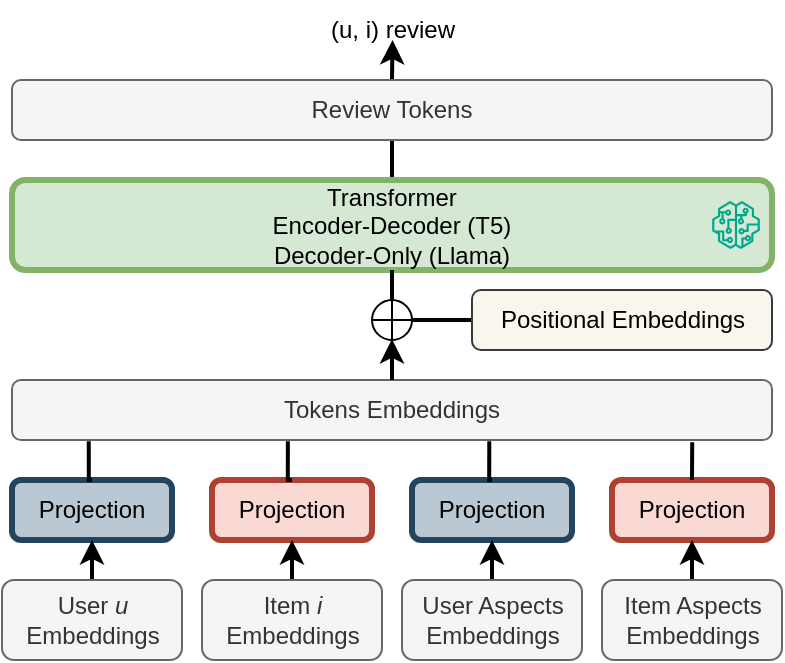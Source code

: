 <mxfile version="24.7.17">
  <diagram name="Page-1" id="n5KT-9cH6RLNdcrdqvtw">
    <mxGraphModel dx="763" dy="495" grid="1" gridSize="10" guides="1" tooltips="1" connect="1" arrows="1" fold="1" page="1" pageScale="1" pageWidth="827" pageHeight="1169" math="0" shadow="0">
      <root>
        <mxCell id="0" />
        <mxCell id="1" parent="0" />
        <mxCell id="BydsjGx3QfzsrQC-a__q-5" value="Projection" style="rounded=1;whiteSpace=wrap;html=1;fillColor=#bac8d3;strokeColor=#23445d;strokeWidth=3;" vertex="1" parent="1">
          <mxGeometry x="80" y="690" width="80" height="30" as="geometry" />
        </mxCell>
        <mxCell id="BydsjGx3QfzsrQC-a__q-35" value="Projection" style="rounded=1;whiteSpace=wrap;html=1;fillColor=#fad9d5;strokeColor=#ae4132;strokeWidth=3;" vertex="1" parent="1">
          <mxGeometry x="180" y="690" width="80" height="30" as="geometry" />
        </mxCell>
        <mxCell id="BydsjGx3QfzsrQC-a__q-36" value="Projection" style="rounded=1;whiteSpace=wrap;html=1;fillColor=#bac8d3;strokeColor=#23445d;strokeWidth=3;" vertex="1" parent="1">
          <mxGeometry x="280" y="690" width="80" height="30" as="geometry" />
        </mxCell>
        <mxCell id="BydsjGx3QfzsrQC-a__q-37" value="Projection" style="rounded=1;whiteSpace=wrap;html=1;fillColor=#fad9d5;strokeColor=#ae4132;strokeWidth=3;" vertex="1" parent="1">
          <mxGeometry x="380" y="690" width="80" height="30" as="geometry" />
        </mxCell>
        <mxCell id="BydsjGx3QfzsrQC-a__q-42" style="edgeStyle=orthogonalEdgeStyle;rounded=0;orthogonalLoop=1;jettySize=auto;html=1;strokeWidth=2;" edge="1" parent="1" source="BydsjGx3QfzsrQC-a__q-38">
          <mxGeometry relative="1" as="geometry">
            <mxPoint x="120" y="720" as="targetPoint" />
          </mxGeometry>
        </mxCell>
        <mxCell id="BydsjGx3QfzsrQC-a__q-38" value="User &lt;i&gt;u&lt;/i&gt;&lt;div&gt;Embeddings&lt;/div&gt;" style="text;html=1;align=center;verticalAlign=middle;resizable=0;points=[];autosize=1;rounded=1;fillColor=#f5f5f5;fontColor=#333333;strokeColor=#666666;" vertex="1" parent="1">
          <mxGeometry x="75" y="740" width="90" height="40" as="geometry" />
        </mxCell>
        <mxCell id="BydsjGx3QfzsrQC-a__q-43" style="edgeStyle=orthogonalEdgeStyle;rounded=0;orthogonalLoop=1;jettySize=auto;html=1;strokeWidth=2;" edge="1" parent="1" source="BydsjGx3QfzsrQC-a__q-39">
          <mxGeometry relative="1" as="geometry">
            <mxPoint x="220" y="720" as="targetPoint" />
          </mxGeometry>
        </mxCell>
        <mxCell id="BydsjGx3QfzsrQC-a__q-39" value="Item &lt;i&gt;i&lt;/i&gt;&lt;div&gt;Embeddings&lt;/div&gt;" style="text;html=1;align=center;verticalAlign=middle;resizable=0;points=[];autosize=1;rounded=1;fillColor=#f5f5f5;fontColor=#333333;strokeColor=#666666;" vertex="1" parent="1">
          <mxGeometry x="175" y="740" width="90" height="40" as="geometry" />
        </mxCell>
        <mxCell id="BydsjGx3QfzsrQC-a__q-44" style="edgeStyle=orthogonalEdgeStyle;rounded=0;orthogonalLoop=1;jettySize=auto;html=1;strokeWidth=2;" edge="1" parent="1" source="BydsjGx3QfzsrQC-a__q-40">
          <mxGeometry relative="1" as="geometry">
            <mxPoint x="320" y="720" as="targetPoint" />
          </mxGeometry>
        </mxCell>
        <mxCell id="BydsjGx3QfzsrQC-a__q-40" value="User Aspects&lt;div&gt;Embeddings&lt;/div&gt;" style="text;html=1;align=center;verticalAlign=middle;resizable=0;points=[];autosize=1;rounded=1;fillColor=#f5f5f5;fontColor=#333333;strokeColor=#666666;" vertex="1" parent="1">
          <mxGeometry x="275" y="740" width="90" height="40" as="geometry" />
        </mxCell>
        <mxCell id="BydsjGx3QfzsrQC-a__q-45" style="edgeStyle=orthogonalEdgeStyle;rounded=0;orthogonalLoop=1;jettySize=auto;html=1;strokeWidth=2;" edge="1" parent="1" source="BydsjGx3QfzsrQC-a__q-41">
          <mxGeometry relative="1" as="geometry">
            <mxPoint x="420" y="720" as="targetPoint" />
          </mxGeometry>
        </mxCell>
        <mxCell id="BydsjGx3QfzsrQC-a__q-41" value="Item Aspects&lt;div&gt;Embeddings&lt;/div&gt;" style="text;html=1;align=center;verticalAlign=middle;resizable=0;points=[];autosize=1;rounded=1;fillColor=#f5f5f5;fontColor=#333333;strokeColor=#666666;" vertex="1" parent="1">
          <mxGeometry x="375" y="740" width="90" height="40" as="geometry" />
        </mxCell>
        <mxCell id="BydsjGx3QfzsrQC-a__q-53" value="&lt;span style=&quot;text-wrap: nowrap;&quot;&gt;Tokens&amp;nbsp;&lt;/span&gt;&lt;span style=&quot;text-wrap: nowrap; background-color: initial;&quot;&gt;Embeddings&lt;/span&gt;" style="rounded=1;whiteSpace=wrap;html=1;fillColor=#f5f5f5;strokeColor=#666666;strokeWidth=1;fontColor=#333333;" vertex="1" parent="1">
          <mxGeometry x="80" y="640" width="380" height="30" as="geometry" />
        </mxCell>
        <mxCell id="BydsjGx3QfzsrQC-a__q-57" style="edgeStyle=orthogonalEdgeStyle;rounded=0;orthogonalLoop=1;jettySize=auto;html=1;exitX=0.5;exitY=0;exitDx=0;exitDy=0;entryX=0.101;entryY=1.019;entryDx=0;entryDy=0;entryPerimeter=0;endArrow=none;endFill=0;strokeWidth=2;" edge="1" parent="1" source="BydsjGx3QfzsrQC-a__q-5" target="BydsjGx3QfzsrQC-a__q-53">
          <mxGeometry relative="1" as="geometry" />
        </mxCell>
        <mxCell id="BydsjGx3QfzsrQC-a__q-58" style="edgeStyle=orthogonalEdgeStyle;rounded=0;orthogonalLoop=1;jettySize=auto;html=1;exitX=0.5;exitY=0;exitDx=0;exitDy=0;entryX=0.363;entryY=1.019;entryDx=0;entryDy=0;entryPerimeter=0;endArrow=none;endFill=0;strokeWidth=2;" edge="1" parent="1" source="BydsjGx3QfzsrQC-a__q-35" target="BydsjGx3QfzsrQC-a__q-53">
          <mxGeometry relative="1" as="geometry" />
        </mxCell>
        <mxCell id="BydsjGx3QfzsrQC-a__q-59" style="edgeStyle=orthogonalEdgeStyle;rounded=0;orthogonalLoop=1;jettySize=auto;html=1;exitX=0.5;exitY=0;exitDx=0;exitDy=0;entryX=0.628;entryY=1.019;entryDx=0;entryDy=0;entryPerimeter=0;endArrow=none;endFill=0;strokeWidth=2;" edge="1" parent="1" source="BydsjGx3QfzsrQC-a__q-36" target="BydsjGx3QfzsrQC-a__q-53">
          <mxGeometry relative="1" as="geometry" />
        </mxCell>
        <mxCell id="BydsjGx3QfzsrQC-a__q-60" style="edgeStyle=orthogonalEdgeStyle;rounded=0;orthogonalLoop=1;jettySize=auto;html=1;exitX=0.5;exitY=0;exitDx=0;exitDy=0;entryX=0.895;entryY=1.037;entryDx=0;entryDy=0;entryPerimeter=0;endArrow=none;endFill=0;strokeWidth=2;" edge="1" parent="1" source="BydsjGx3QfzsrQC-a__q-37" target="BydsjGx3QfzsrQC-a__q-53">
          <mxGeometry relative="1" as="geometry" />
        </mxCell>
        <mxCell id="BydsjGx3QfzsrQC-a__q-62" style="edgeStyle=orthogonalEdgeStyle;rounded=0;orthogonalLoop=1;jettySize=auto;html=1;exitX=0.5;exitY=0;exitDx=0;exitDy=0;entryX=0.5;entryY=0.876;entryDx=0;entryDy=0;entryPerimeter=0;strokeWidth=2;" edge="1" parent="1" source="BydsjGx3QfzsrQC-a__q-53">
          <mxGeometry relative="1" as="geometry">
            <mxPoint x="270" y="619.54" as="targetPoint" />
          </mxGeometry>
        </mxCell>
        <mxCell id="BydsjGx3QfzsrQC-a__q-73" style="edgeStyle=orthogonalEdgeStyle;rounded=0;orthogonalLoop=1;jettySize=auto;html=1;exitX=0.5;exitY=0;exitDx=0;exitDy=0;strokeWidth=2;endArrow=none;endFill=0;" edge="1" parent="1" source="BydsjGx3QfzsrQC-a__q-63">
          <mxGeometry relative="1" as="geometry">
            <mxPoint x="270" y="520" as="targetPoint" />
          </mxGeometry>
        </mxCell>
        <mxCell id="BydsjGx3QfzsrQC-a__q-63" value="Transformer&lt;div&gt;Encoder-Decoder (T5)&lt;/div&gt;&lt;div&gt;Decoder-Only (Llama)&lt;/div&gt;" style="rounded=1;whiteSpace=wrap;html=1;fillColor=#d5e8d4;strokeColor=#82b366;strokeWidth=3;" vertex="1" parent="1">
          <mxGeometry x="80" y="540" width="380" height="45" as="geometry" />
        </mxCell>
        <mxCell id="BydsjGx3QfzsrQC-a__q-65" value="" style="shape=orEllipse;perimeter=ellipsePerimeter;whiteSpace=wrap;html=1;backgroundOutline=1;strokeWidth=1;" vertex="1" parent="1">
          <mxGeometry x="260" y="600" width="20" height="20" as="geometry" />
        </mxCell>
        <mxCell id="BydsjGx3QfzsrQC-a__q-72" style="edgeStyle=orthogonalEdgeStyle;rounded=0;orthogonalLoop=1;jettySize=auto;html=1;entryX=1;entryY=0.5;entryDx=0;entryDy=0;strokeWidth=2;endArrow=none;endFill=0;" edge="1" parent="1" source="BydsjGx3QfzsrQC-a__q-67" target="BydsjGx3QfzsrQC-a__q-65">
          <mxGeometry relative="1" as="geometry" />
        </mxCell>
        <mxCell id="BydsjGx3QfzsrQC-a__q-67" value="Positional&amp;nbsp;&lt;span style=&quot;background-color: initial;&quot;&gt;Embeddings&lt;/span&gt;" style="text;html=1;align=center;verticalAlign=middle;resizable=0;points=[];autosize=1;fillColor=#f9f7ed;strokeColor=#36393d;rounded=1;" vertex="1" parent="1">
          <mxGeometry x="310" y="595" width="150" height="30" as="geometry" />
        </mxCell>
        <mxCell id="BydsjGx3QfzsrQC-a__q-69" style="edgeStyle=orthogonalEdgeStyle;rounded=0;orthogonalLoop=1;jettySize=auto;html=1;exitX=0.5;exitY=0;exitDx=0;exitDy=0;endArrow=none;endFill=0;strokeWidth=2;entryX=0.5;entryY=1;entryDx=0;entryDy=0;" edge="1" parent="1" source="BydsjGx3QfzsrQC-a__q-65" target="BydsjGx3QfzsrQC-a__q-63">
          <mxGeometry relative="1" as="geometry">
            <mxPoint x="270" y="590" as="targetPoint" />
          </mxGeometry>
        </mxCell>
        <mxCell id="BydsjGx3QfzsrQC-a__q-74" value="(u, i) review" style="text;html=1;align=center;verticalAlign=middle;resizable=0;points=[];autosize=1;strokeColor=none;fillColor=none;" vertex="1" parent="1">
          <mxGeometry x="225" y="450" width="90" height="30" as="geometry" />
        </mxCell>
        <mxCell id="BydsjGx3QfzsrQC-a__q-75" value="" style="sketch=0;outlineConnect=0;fontColor=#232F3E;gradientColor=none;fillColor=#01A88D;strokeColor=none;dashed=0;verticalLabelPosition=bottom;verticalAlign=top;align=center;html=1;fontSize=12;fontStyle=0;aspect=fixed;pointerEvents=1;shape=mxgraph.aws4.sagemaker_model;" vertex="1" parent="1">
          <mxGeometry x="430" y="550.5" width="24" height="24" as="geometry" />
        </mxCell>
        <mxCell id="BydsjGx3QfzsrQC-a__q-77" style="edgeStyle=orthogonalEdgeStyle;rounded=0;orthogonalLoop=1;jettySize=auto;html=1;exitX=0.5;exitY=0;exitDx=0;exitDy=0;strokeWidth=2;" edge="1" parent="1" source="BydsjGx3QfzsrQC-a__q-76">
          <mxGeometry relative="1" as="geometry">
            <mxPoint x="270.273" y="470" as="targetPoint" />
          </mxGeometry>
        </mxCell>
        <mxCell id="BydsjGx3QfzsrQC-a__q-76" value="&lt;span style=&quot;text-wrap: nowrap;&quot;&gt;Review Tokens&lt;/span&gt;" style="rounded=1;whiteSpace=wrap;html=1;fillColor=#f5f5f5;strokeColor=#666666;strokeWidth=1;fontColor=#333333;" vertex="1" parent="1">
          <mxGeometry x="80" y="490" width="380" height="30" as="geometry" />
        </mxCell>
      </root>
    </mxGraphModel>
  </diagram>
</mxfile>
